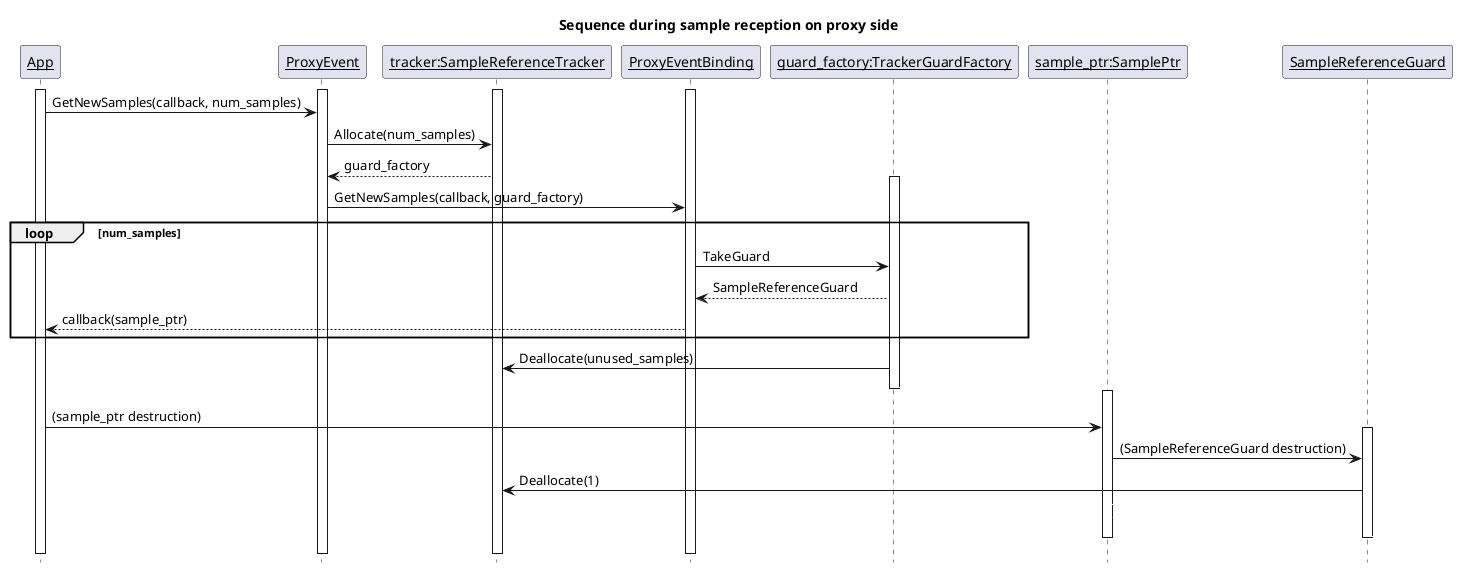 @startuml sampleptr_ref_counting
title "Sequence during sample reception on proxy side"
hide footbox

participant "<u>App</u>" as App
participant "<u>ProxyEvent</u>" as ProxyEvent
participant "<u>tracker:SampleReferenceTracker</u>" as Tracker
participant "<u>ProxyEventBinding</u>" as Binding
participant "<u>guard_factory:TrackerGuardFactory</u>" as GuardFactory
participant "<u>sample_ptr:SamplePtr</u>" as SamplePtr
participant "<u>SampleReferenceGuard</u>" as Guard

activate App
activate ProxyEvent
activate Tracker
activate Binding
App -> ProxyEvent: GetNewSamples(callback, num_samples)
ProxyEvent -> Tracker: Allocate(num_samples)
Tracker --> ProxyEvent: guard_factory
activate GuardFactory
ProxyEvent -> Binding: GetNewSamples(callback, guard_factory)

loop num_samples
    Binding -> GuardFactory: TakeGuard
    GuardFactory --> Binding: SampleReferenceGuard
    Binding --> App: callback(sample_ptr)
end

GuardFactory -> Tracker: Deallocate(unused_samples)
GuardFactory -[#white]> GuardFactory
deactivate GuardFactory

activate SamplePtr
App -> SamplePtr: (sample_ptr destruction)
activate Guard
SamplePtr -> Guard: (SampleReferenceGuard destruction)
Guard -> Tracker: Deallocate(1)
SamplePtr -[#white]> SamplePtr
Guard -[#white]> Guard
deactivate Guard
deactivate SamplePtr

@enduml
